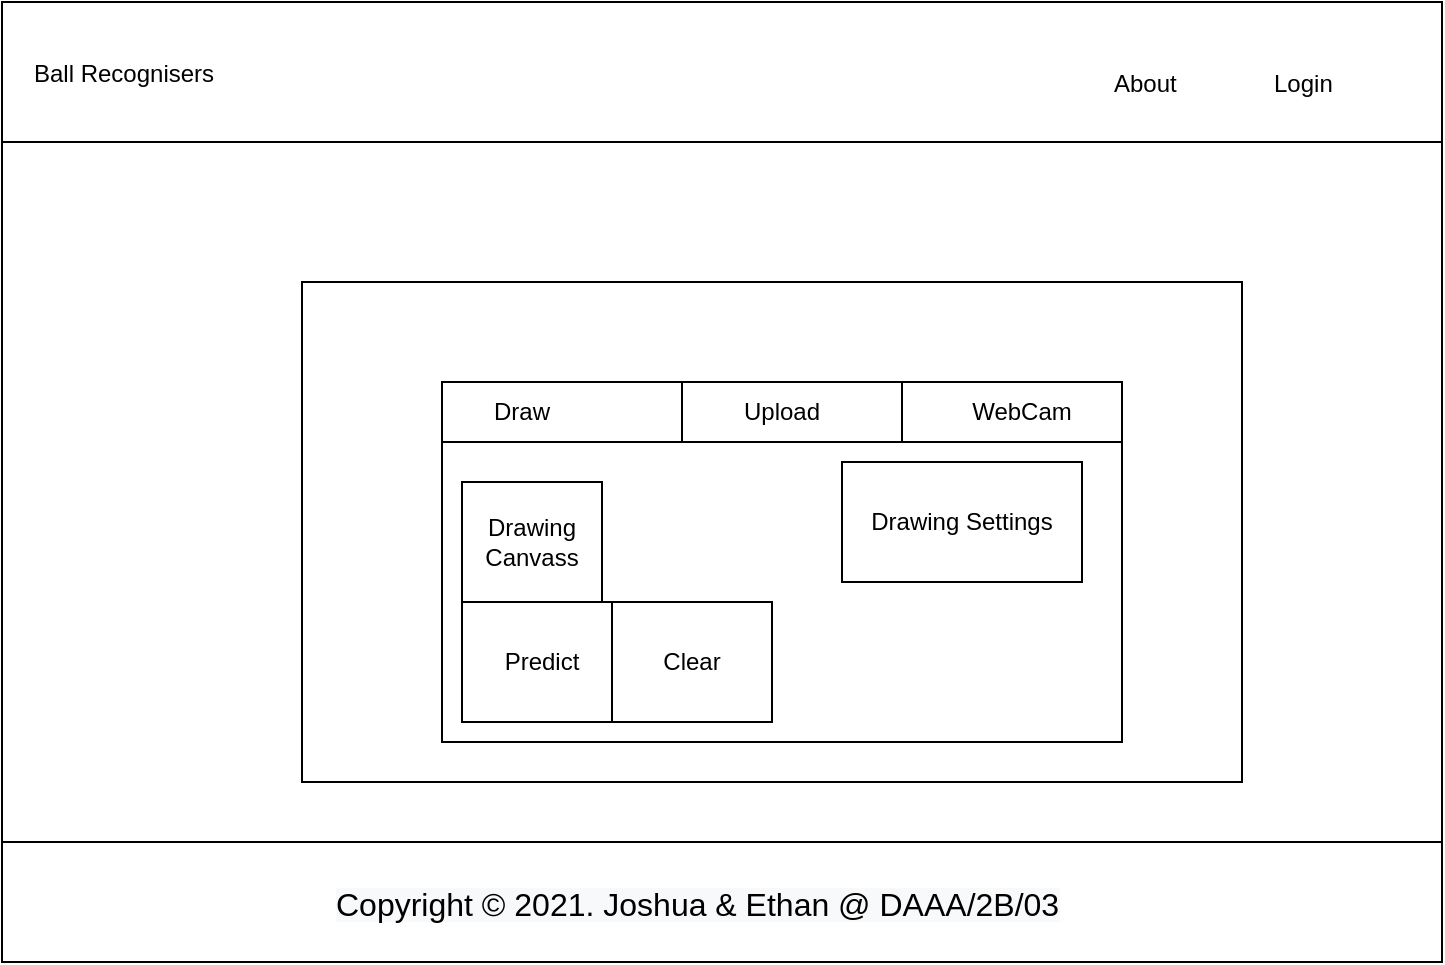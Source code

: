 <mxfile version="16.4.7" type="gitlab">
  <diagram id="ED5AcXFKSdpsb99mRMb3" name="Page-1">
    <mxGraphModel dx="782" dy="468" grid="1" gridSize="10" guides="1" tooltips="1" connect="1" arrows="1" fold="1" page="1" pageScale="1" pageWidth="850" pageHeight="1100" math="0" shadow="0">
      <root>
        <mxCell id="0" />
        <mxCell id="1" parent="0" />
        <mxCell id="muBoBaLIrFq6L738pWqJ-1" value="" style="rounded=0;whiteSpace=wrap;html=1;" vertex="1" parent="1">
          <mxGeometry x="40" y="560" width="720" height="480" as="geometry" />
        </mxCell>
        <mxCell id="muBoBaLIrFq6L738pWqJ-2" value="" style="rounded=0;whiteSpace=wrap;html=1;" vertex="1" parent="1">
          <mxGeometry x="40" y="560" width="720" height="70" as="geometry" />
        </mxCell>
        <mxCell id="muBoBaLIrFq6L738pWqJ-3" value="" style="rounded=0;whiteSpace=wrap;html=1;" vertex="1" parent="1">
          <mxGeometry x="40" y="980" width="720" height="60" as="geometry" />
        </mxCell>
        <mxCell id="muBoBaLIrFq6L738pWqJ-4" value="&lt;span style=&quot;color: rgb(0, 0, 0); font-family: helvetica; font-size: 16px; font-style: normal; font-weight: 400; letter-spacing: normal; text-align: center; text-indent: 0px; text-transform: none; word-spacing: 0px; background-color: rgb(248, 249, 250); display: inline; float: none;&quot;&gt;Copyright © 2021. Joshua &amp;amp; Ethan @ DAAA/2B/03&lt;/span&gt;" style="text;whiteSpace=wrap;html=1;" vertex="1" parent="1">
          <mxGeometry x="205" y="995" width="390" height="30" as="geometry" />
        </mxCell>
        <mxCell id="muBoBaLIrFq6L738pWqJ-5" value="Login" style="text;strokeColor=none;fillColor=none;align=left;verticalAlign=middle;spacingLeft=4;spacingRight=4;overflow=hidden;points=[[0,0.5],[1,0.5]];portConstraint=eastwest;rotatable=0;" vertex="1" parent="1">
          <mxGeometry x="670" y="585" width="80" height="30" as="geometry" />
        </mxCell>
        <mxCell id="muBoBaLIrFq6L738pWqJ-6" value="About" style="text;strokeColor=none;fillColor=none;align=left;verticalAlign=middle;spacingLeft=4;spacingRight=4;overflow=hidden;points=[[0,0.5],[1,0.5]];portConstraint=eastwest;rotatable=0;" vertex="1" parent="1">
          <mxGeometry x="590" y="585" width="80" height="30" as="geometry" />
        </mxCell>
        <mxCell id="muBoBaLIrFq6L738pWqJ-7" value="Ball Recognisers" style="text;strokeColor=none;fillColor=none;align=left;verticalAlign=middle;spacingLeft=4;spacingRight=4;overflow=hidden;points=[[0,0.5],[1,0.5]];portConstraint=eastwest;rotatable=0;" vertex="1" parent="1">
          <mxGeometry x="50" y="580" width="150" height="30" as="geometry" />
        </mxCell>
        <mxCell id="muBoBaLIrFq6L738pWqJ-9" value="" style="rounded=0;whiteSpace=wrap;html=1;" vertex="1" parent="1">
          <mxGeometry x="190" y="700" width="470" height="250" as="geometry" />
        </mxCell>
        <mxCell id="muBoBaLIrFq6L738pWqJ-10" value="" style="rounded=0;whiteSpace=wrap;html=1;" vertex="1" parent="1">
          <mxGeometry x="260" y="780" width="340" height="150" as="geometry" />
        </mxCell>
        <mxCell id="muBoBaLIrFq6L738pWqJ-11" value="" style="rounded=0;whiteSpace=wrap;html=1;" vertex="1" parent="1">
          <mxGeometry x="260" y="750" width="120" height="30" as="geometry" />
        </mxCell>
        <mxCell id="muBoBaLIrFq6L738pWqJ-12" value="" style="rounded=0;whiteSpace=wrap;html=1;" vertex="1" parent="1">
          <mxGeometry x="380" y="750" width="110" height="30" as="geometry" />
        </mxCell>
        <mxCell id="muBoBaLIrFq6L738pWqJ-13" value="" style="rounded=0;whiteSpace=wrap;html=1;" vertex="1" parent="1">
          <mxGeometry x="490" y="750" width="110" height="30" as="geometry" />
        </mxCell>
        <mxCell id="muBoBaLIrFq6L738pWqJ-14" value="Draw" style="text;html=1;strokeColor=none;fillColor=none;align=center;verticalAlign=middle;whiteSpace=wrap;rounded=0;" vertex="1" parent="1">
          <mxGeometry x="270" y="750" width="60" height="30" as="geometry" />
        </mxCell>
        <mxCell id="muBoBaLIrFq6L738pWqJ-15" value="Upload" style="text;html=1;strokeColor=none;fillColor=none;align=center;verticalAlign=middle;whiteSpace=wrap;rounded=0;" vertex="1" parent="1">
          <mxGeometry x="400" y="750" width="60" height="30" as="geometry" />
        </mxCell>
        <mxCell id="muBoBaLIrFq6L738pWqJ-16" value="WebCam" style="text;html=1;strokeColor=none;fillColor=none;align=center;verticalAlign=middle;whiteSpace=wrap;rounded=0;" vertex="1" parent="1">
          <mxGeometry x="520" y="750" width="60" height="30" as="geometry" />
        </mxCell>
        <mxCell id="muBoBaLIrFq6L738pWqJ-17" value="Drawing Canvass" style="rounded=0;whiteSpace=wrap;html=1;" vertex="1" parent="1">
          <mxGeometry x="270" y="800" width="70" height="60" as="geometry" />
        </mxCell>
        <mxCell id="muBoBaLIrFq6L738pWqJ-18" value="Drawing Settings" style="rounded=0;whiteSpace=wrap;html=1;" vertex="1" parent="1">
          <mxGeometry x="460" y="790" width="120" height="60" as="geometry" />
        </mxCell>
        <mxCell id="muBoBaLIrFq6L738pWqJ-19" value="Predict" style="rounded=0;whiteSpace=wrap;html=1;" vertex="1" parent="1">
          <mxGeometry x="270" y="860" width="80" height="60" as="geometry" />
        </mxCell>
        <mxCell id="muBoBaLIrFq6L738pWqJ-20" value="Clear" style="rounded=0;whiteSpace=wrap;html=1;" vertex="1" parent="1">
          <mxGeometry x="345" y="860" width="80" height="60" as="geometry" />
        </mxCell>
      </root>
    </mxGraphModel>
  </diagram>
</mxfile>
